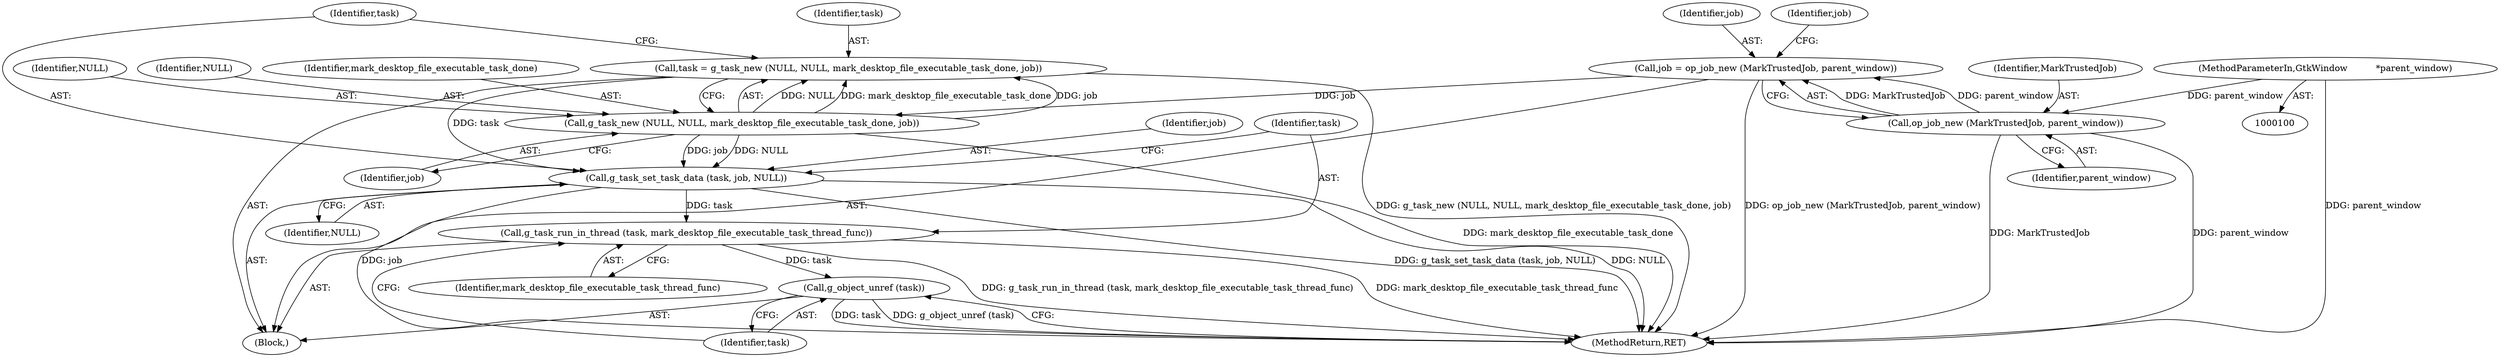 digraph "0_nautilus_1630f53481f445ada0a455e9979236d31a8d3bb0_4@API" {
"1000146" [label="(Call,g_task_run_in_thread (task, mark_desktop_file_executable_task_thread_func))"];
"1000142" [label="(Call,g_task_set_task_data (task, job, NULL))"];
"1000135" [label="(Call,task = g_task_new (NULL, NULL, mark_desktop_file_executable_task_done, job))"];
"1000137" [label="(Call,g_task_new (NULL, NULL, mark_desktop_file_executable_task_done, job))"];
"1000109" [label="(Call,job = op_job_new (MarkTrustedJob, parent_window))"];
"1000111" [label="(Call,op_job_new (MarkTrustedJob, parent_window))"];
"1000102" [label="(MethodParameterIn,GtkWindow          *parent_window)"];
"1000149" [label="(Call,g_object_unref (task))"];
"1000116" [label="(Identifier,job)"];
"1000142" [label="(Call,g_task_set_task_data (task, job, NULL))"];
"1000109" [label="(Call,job = op_job_new (MarkTrustedJob, parent_window))"];
"1000111" [label="(Call,op_job_new (MarkTrustedJob, parent_window))"];
"1000138" [label="(Identifier,NULL)"];
"1000102" [label="(MethodParameterIn,GtkWindow          *parent_window)"];
"1000106" [label="(Block,)"];
"1000145" [label="(Identifier,NULL)"];
"1000151" [label="(MethodReturn,RET)"];
"1000136" [label="(Identifier,task)"];
"1000110" [label="(Identifier,job)"];
"1000144" [label="(Identifier,job)"];
"1000113" [label="(Identifier,parent_window)"];
"1000141" [label="(Identifier,job)"];
"1000135" [label="(Call,task = g_task_new (NULL, NULL, mark_desktop_file_executable_task_done, job))"];
"1000147" [label="(Identifier,task)"];
"1000137" [label="(Call,g_task_new (NULL, NULL, mark_desktop_file_executable_task_done, job))"];
"1000150" [label="(Identifier,task)"];
"1000112" [label="(Identifier,MarkTrustedJob)"];
"1000149" [label="(Call,g_object_unref (task))"];
"1000148" [label="(Identifier,mark_desktop_file_executable_task_thread_func)"];
"1000139" [label="(Identifier,NULL)"];
"1000143" [label="(Identifier,task)"];
"1000146" [label="(Call,g_task_run_in_thread (task, mark_desktop_file_executable_task_thread_func))"];
"1000140" [label="(Identifier,mark_desktop_file_executable_task_done)"];
"1000146" -> "1000106"  [label="AST: "];
"1000146" -> "1000148"  [label="CFG: "];
"1000147" -> "1000146"  [label="AST: "];
"1000148" -> "1000146"  [label="AST: "];
"1000150" -> "1000146"  [label="CFG: "];
"1000146" -> "1000151"  [label="DDG: g_task_run_in_thread (task, mark_desktop_file_executable_task_thread_func)"];
"1000146" -> "1000151"  [label="DDG: mark_desktop_file_executable_task_thread_func"];
"1000142" -> "1000146"  [label="DDG: task"];
"1000146" -> "1000149"  [label="DDG: task"];
"1000142" -> "1000106"  [label="AST: "];
"1000142" -> "1000145"  [label="CFG: "];
"1000143" -> "1000142"  [label="AST: "];
"1000144" -> "1000142"  [label="AST: "];
"1000145" -> "1000142"  [label="AST: "];
"1000147" -> "1000142"  [label="CFG: "];
"1000142" -> "1000151"  [label="DDG: g_task_set_task_data (task, job, NULL)"];
"1000142" -> "1000151"  [label="DDG: NULL"];
"1000142" -> "1000151"  [label="DDG: job"];
"1000135" -> "1000142"  [label="DDG: task"];
"1000137" -> "1000142"  [label="DDG: job"];
"1000137" -> "1000142"  [label="DDG: NULL"];
"1000135" -> "1000106"  [label="AST: "];
"1000135" -> "1000137"  [label="CFG: "];
"1000136" -> "1000135"  [label="AST: "];
"1000137" -> "1000135"  [label="AST: "];
"1000143" -> "1000135"  [label="CFG: "];
"1000135" -> "1000151"  [label="DDG: g_task_new (NULL, NULL, mark_desktop_file_executable_task_done, job)"];
"1000137" -> "1000135"  [label="DDG: NULL"];
"1000137" -> "1000135"  [label="DDG: mark_desktop_file_executable_task_done"];
"1000137" -> "1000135"  [label="DDG: job"];
"1000137" -> "1000141"  [label="CFG: "];
"1000138" -> "1000137"  [label="AST: "];
"1000139" -> "1000137"  [label="AST: "];
"1000140" -> "1000137"  [label="AST: "];
"1000141" -> "1000137"  [label="AST: "];
"1000137" -> "1000151"  [label="DDG: mark_desktop_file_executable_task_done"];
"1000109" -> "1000137"  [label="DDG: job"];
"1000109" -> "1000106"  [label="AST: "];
"1000109" -> "1000111"  [label="CFG: "];
"1000110" -> "1000109"  [label="AST: "];
"1000111" -> "1000109"  [label="AST: "];
"1000116" -> "1000109"  [label="CFG: "];
"1000109" -> "1000151"  [label="DDG: op_job_new (MarkTrustedJob, parent_window)"];
"1000111" -> "1000109"  [label="DDG: MarkTrustedJob"];
"1000111" -> "1000109"  [label="DDG: parent_window"];
"1000111" -> "1000113"  [label="CFG: "];
"1000112" -> "1000111"  [label="AST: "];
"1000113" -> "1000111"  [label="AST: "];
"1000111" -> "1000151"  [label="DDG: MarkTrustedJob"];
"1000111" -> "1000151"  [label="DDG: parent_window"];
"1000102" -> "1000111"  [label="DDG: parent_window"];
"1000102" -> "1000100"  [label="AST: "];
"1000102" -> "1000151"  [label="DDG: parent_window"];
"1000149" -> "1000106"  [label="AST: "];
"1000149" -> "1000150"  [label="CFG: "];
"1000150" -> "1000149"  [label="AST: "];
"1000151" -> "1000149"  [label="CFG: "];
"1000149" -> "1000151"  [label="DDG: task"];
"1000149" -> "1000151"  [label="DDG: g_object_unref (task)"];
}
